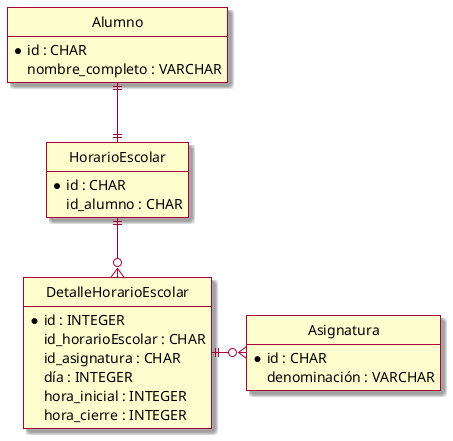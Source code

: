 @startuml p1

	hide circle
	skin rose
	hide empty members
	
	entity Alumno {
		*id : CHAR
		nombre_completo : VARCHAR
	}

	entity Asignatura {
		*id : CHAR
		denominación : VARCHAR
	}

	entity HorarioEscolar {
		*id : CHAR
		id_alumno : CHAR
	}

	entity DetalleHorarioEscolar {
		*id : INTEGER
		id_horarioEscolar : CHAR
		id_asignatura : CHAR
		día : INTEGER
		hora_inicial : INTEGER
		hora_cierre : INTEGER
	}

	Alumno ||-d-|| HorarioEscolar 
	HorarioEscolar ||-d-o{ DetalleHorarioEscolar
	DetalleHorarioEscolar ||-r-o{ Asignatura
@enduml